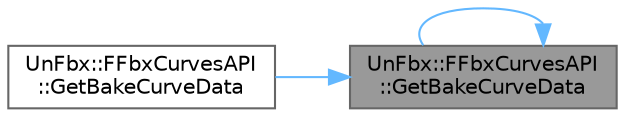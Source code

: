 digraph "UnFbx::FFbxCurvesAPI::GetBakeCurveData"
{
 // INTERACTIVE_SVG=YES
 // LATEX_PDF_SIZE
  bgcolor="transparent";
  edge [fontname=Helvetica,fontsize=10,labelfontname=Helvetica,labelfontsize=10];
  node [fontname=Helvetica,fontsize=10,shape=box,height=0.2,width=0.4];
  rankdir="RL";
  Node1 [id="Node000001",label="UnFbx::FFbxCurvesAPI\l::GetBakeCurveData",height=0.2,width=0.4,color="gray40", fillcolor="grey60", style="filled", fontcolor="black",tooltip=" "];
  Node1 -> Node2 [id="edge1_Node000001_Node000002",dir="back",color="steelblue1",style="solid",tooltip=" "];
  Node2 [id="Node000002",label="UnFbx::FFbxCurvesAPI\l::GetBakeCurveData",height=0.2,width=0.4,color="grey40", fillcolor="white", style="filled",URL="$d7/d10/classUnFbx_1_1FFbxCurvesAPI.html#ad0e67995019adf2164c2b7e48673354e",tooltip=" "];
  Node1 -> Node1 [id="edge2_Node000001_Node000001",dir="back",color="steelblue1",style="solid",tooltip=" "];
}
